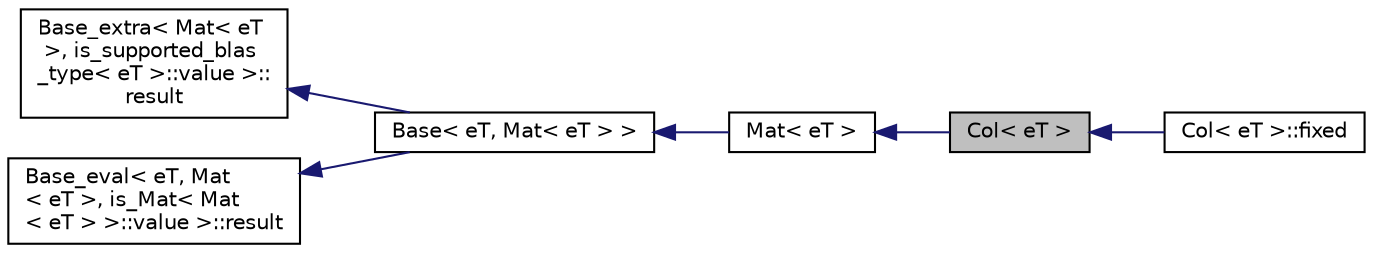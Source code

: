 digraph "Col&lt; eT &gt;"
{
  edge [fontname="Helvetica",fontsize="10",labelfontname="Helvetica",labelfontsize="10"];
  node [fontname="Helvetica",fontsize="10",shape=record];
  rankdir="LR";
  Node1 [label="Col\< eT \>",height=0.2,width=0.4,color="black", fillcolor="grey75", style="filled" fontcolor="black"];
  Node2 -> Node1 [dir="back",color="midnightblue",fontsize="10",style="solid",fontname="Helvetica"];
  Node2 [label="Mat\< eT \>",height=0.2,width=0.4,color="black", fillcolor="white", style="filled",URL="$class_mat.html",tooltip="Dense matrix class."];
  Node3 -> Node2 [dir="back",color="midnightblue",fontsize="10",style="solid",fontname="Helvetica"];
  Node3 [label="Base\< eT, Mat\< eT \> \>",height=0.2,width=0.4,color="black", fillcolor="white", style="filled",URL="$struct_base.html"];
  Node4 -> Node3 [dir="back",color="midnightblue",fontsize="10",style="solid",fontname="Helvetica"];
  Node4 [label="Base_extra\< Mat\< eT\l \>, is_supported_blas\l_type\< eT \>::value \>::\lresult",height=0.2,width=0.4,color="black", fillcolor="white", style="filled",URL="$class_base__extra_1_1result.html"];
  Node5 -> Node3 [dir="back",color="midnightblue",fontsize="10",style="solid",fontname="Helvetica"];
  Node5 [label="Base_eval\< eT, Mat\l\< eT \>, is_Mat\< Mat\l\< eT \> \>::value \>::result",height=0.2,width=0.4,color="black", fillcolor="white", style="filled",URL="$class_base__eval_1_1result.html"];
  Node1 -> Node6 [dir="back",color="midnightblue",fontsize="10",style="solid",fontname="Helvetica"];
  Node6 [label="Col\< eT \>::fixed",height=0.2,width=0.4,color="black", fillcolor="white", style="filled",URL="$class_col_1_1fixed.html"];
}
